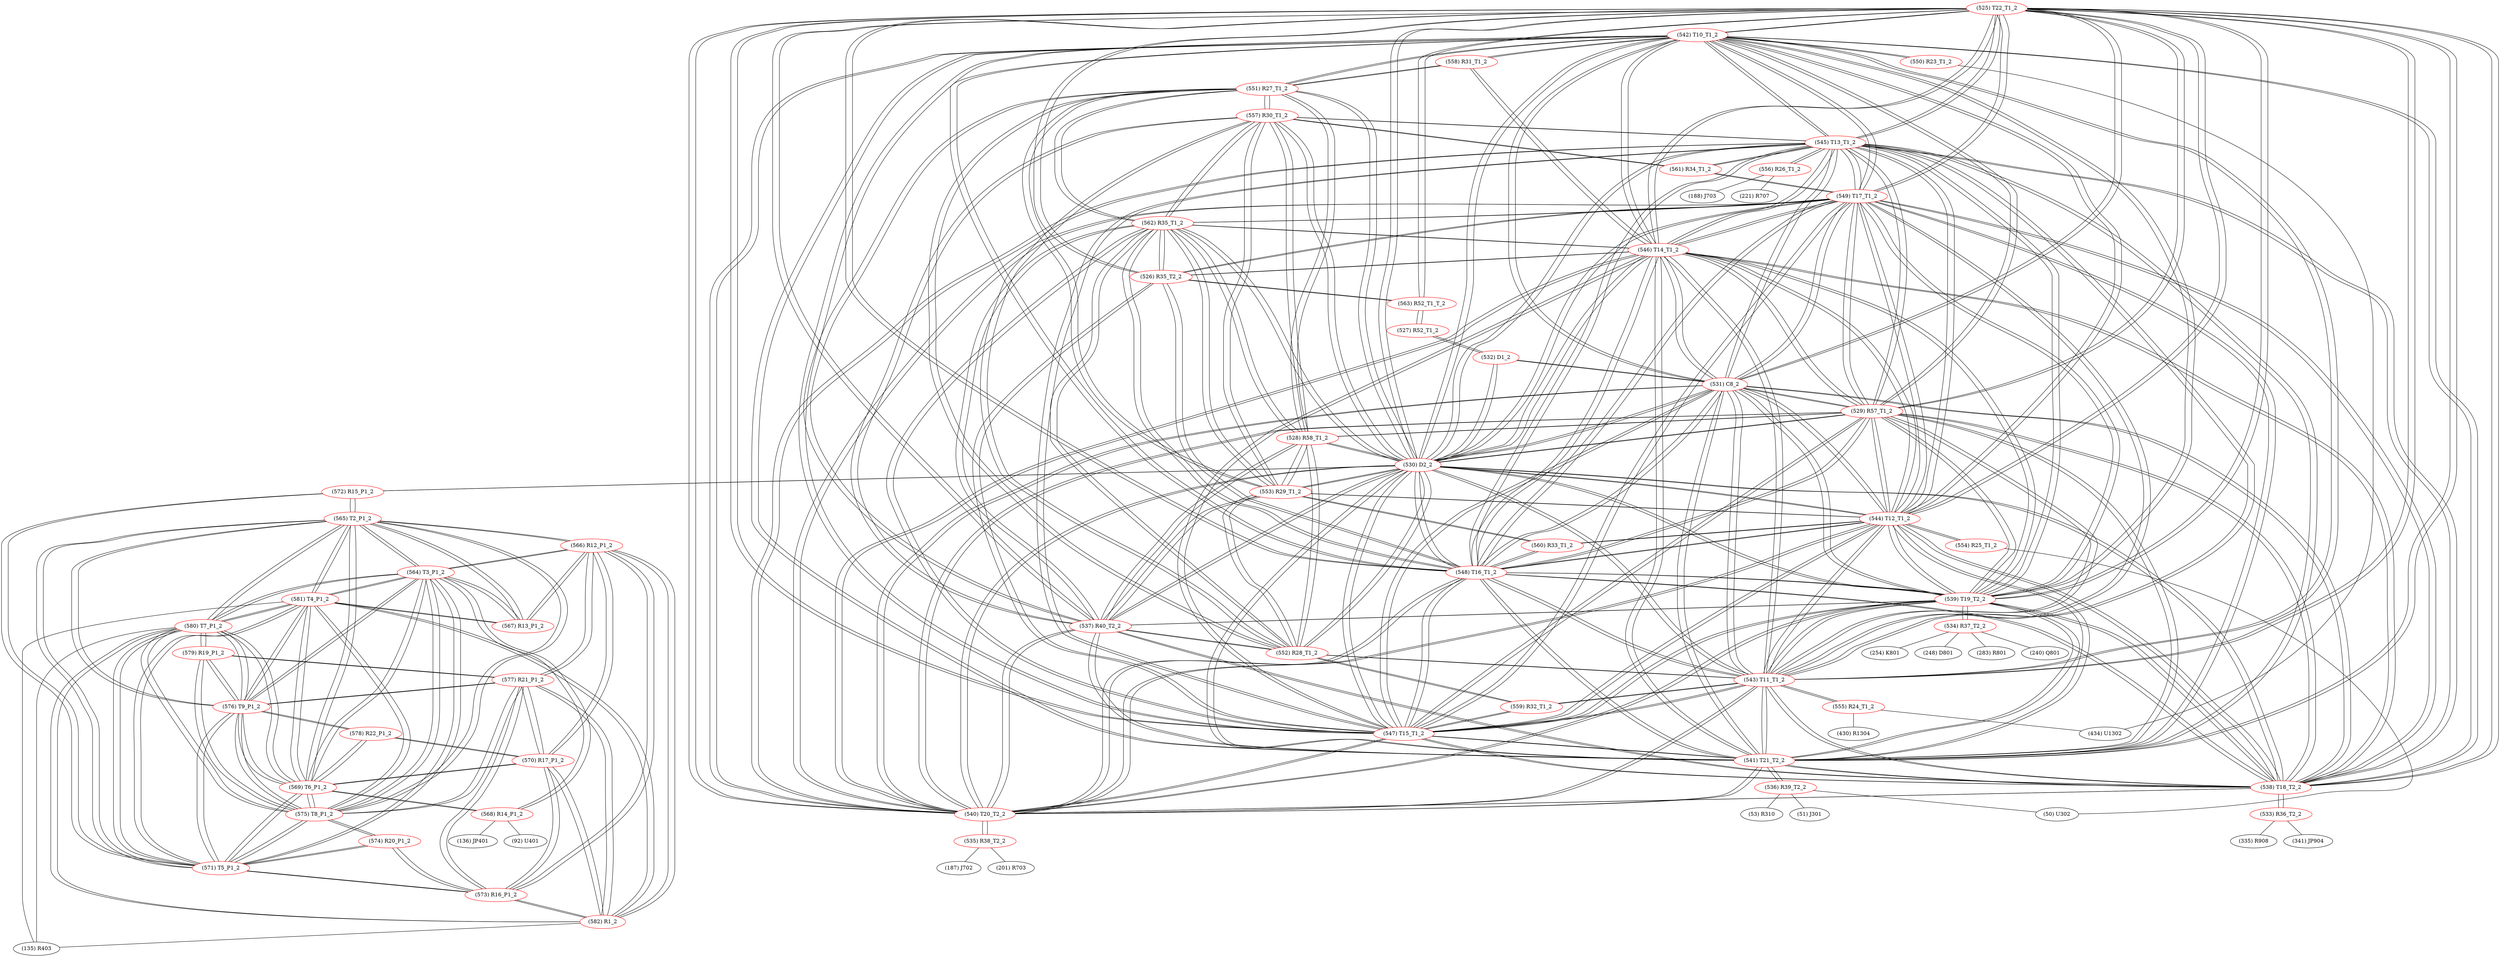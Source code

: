 graph {
	525 [label="(525) T22_T1_2" color=red]
	542 [label="(542) T10_T1_2"]
	543 [label="(543) T11_T1_2"]
	544 [label="(544) T12_T1_2"]
	545 [label="(545) T13_T1_2"]
	540 [label="(540) T20_T2_2"]
	546 [label="(546) T14_T1_2"]
	547 [label="(547) T15_T1_2"]
	538 [label="(538) T18_T2_2"]
	541 [label="(541) T21_T2_2"]
	539 [label="(539) T19_T2_2"]
	531 [label="(531) C8_2"]
	548 [label="(548) T16_T1_2"]
	549 [label="(549) T17_T1_2"]
	530 [label="(530) D2_2"]
	529 [label="(529) R57_T1_2"]
	526 [label="(526) R35_T2_2"]
	563 [label="(563) R52_T1_T_2"]
	537 [label="(537) R40_T2_2"]
	526 [label="(526) R35_T2_2" color=red]
	563 [label="(563) R52_T1_T_2"]
	525 [label="(525) T22_T1_2"]
	546 [label="(546) T14_T1_2"]
	547 [label="(547) T15_T1_2"]
	549 [label="(549) T17_T1_2"]
	548 [label="(548) T16_T1_2"]
	562 [label="(562) R35_T1_2"]
	527 [label="(527) R52_T1_2" color=red]
	532 [label="(532) D1_2"]
	563 [label="(563) R52_T1_T_2"]
	528 [label="(528) R58_T1_2" color=red]
	530 [label="(530) D2_2"]
	537 [label="(537) R40_T2_2"]
	551 [label="(551) R27_T1_2"]
	552 [label="(552) R28_T1_2"]
	553 [label="(553) R29_T1_2"]
	557 [label="(557) R30_T1_2"]
	562 [label="(562) R35_T1_2"]
	529 [label="(529) R57_T1_2"]
	529 [label="(529) R57_T1_2" color=red]
	542 [label="(542) T10_T1_2"]
	543 [label="(543) T11_T1_2"]
	544 [label="(544) T12_T1_2"]
	545 [label="(545) T13_T1_2"]
	540 [label="(540) T20_T2_2"]
	546 [label="(546) T14_T1_2"]
	547 [label="(547) T15_T1_2"]
	538 [label="(538) T18_T2_2"]
	541 [label="(541) T21_T2_2"]
	539 [label="(539) T19_T2_2"]
	531 [label="(531) C8_2"]
	548 [label="(548) T16_T1_2"]
	549 [label="(549) T17_T1_2"]
	530 [label="(530) D2_2"]
	525 [label="(525) T22_T1_2"]
	528 [label="(528) R58_T1_2"]
	530 [label="(530) D2_2" color=red]
	528 [label="(528) R58_T1_2"]
	537 [label="(537) R40_T2_2"]
	551 [label="(551) R27_T1_2"]
	552 [label="(552) R28_T1_2"]
	553 [label="(553) R29_T1_2"]
	557 [label="(557) R30_T1_2"]
	562 [label="(562) R35_T1_2"]
	542 [label="(542) T10_T1_2"]
	543 [label="(543) T11_T1_2"]
	544 [label="(544) T12_T1_2"]
	545 [label="(545) T13_T1_2"]
	540 [label="(540) T20_T2_2"]
	546 [label="(546) T14_T1_2"]
	547 [label="(547) T15_T1_2"]
	538 [label="(538) T18_T2_2"]
	541 [label="(541) T21_T2_2"]
	539 [label="(539) T19_T2_2"]
	531 [label="(531) C8_2"]
	548 [label="(548) T16_T1_2"]
	549 [label="(549) T17_T1_2"]
	525 [label="(525) T22_T1_2"]
	529 [label="(529) R57_T1_2"]
	532 [label="(532) D1_2"]
	572 [label="(572) R15_P1_2"]
	531 [label="(531) C8_2" color=red]
	542 [label="(542) T10_T1_2"]
	543 [label="(543) T11_T1_2"]
	544 [label="(544) T12_T1_2"]
	545 [label="(545) T13_T1_2"]
	540 [label="(540) T20_T2_2"]
	546 [label="(546) T14_T1_2"]
	547 [label="(547) T15_T1_2"]
	538 [label="(538) T18_T2_2"]
	541 [label="(541) T21_T2_2"]
	539 [label="(539) T19_T2_2"]
	548 [label="(548) T16_T1_2"]
	549 [label="(549) T17_T1_2"]
	530 [label="(530) D2_2"]
	525 [label="(525) T22_T1_2"]
	529 [label="(529) R57_T1_2"]
	532 [label="(532) D1_2"]
	532 [label="(532) D1_2" color=red]
	530 [label="(530) D2_2"]
	531 [label="(531) C8_2"]
	527 [label="(527) R52_T1_2"]
	533 [label="(533) R36_T2_2" color=red]
	335 [label="(335) R908"]
	341 [label="(341) JP904"]
	538 [label="(538) T18_T2_2"]
	534 [label="(534) R37_T2_2" color=red]
	254 [label="(254) K801"]
	248 [label="(248) D801"]
	283 [label="(283) R801"]
	240 [label="(240) Q801"]
	539 [label="(539) T19_T2_2"]
	535 [label="(535) R38_T2_2" color=red]
	187 [label="(187) J702"]
	201 [label="(201) R703"]
	540 [label="(540) T20_T2_2"]
	536 [label="(536) R39_T2_2" color=red]
	51 [label="(51) J301"]
	50 [label="(50) U302"]
	53 [label="(53) R310"]
	541 [label="(541) T21_T2_2"]
	537 [label="(537) R40_T2_2" color=red]
	530 [label="(530) D2_2"]
	528 [label="(528) R58_T1_2"]
	551 [label="(551) R27_T1_2"]
	552 [label="(552) R28_T1_2"]
	553 [label="(553) R29_T1_2"]
	557 [label="(557) R30_T1_2"]
	562 [label="(562) R35_T1_2"]
	540 [label="(540) T20_T2_2"]
	541 [label="(541) T21_T2_2"]
	539 [label="(539) T19_T2_2"]
	525 [label="(525) T22_T1_2"]
	538 [label="(538) T18_T2_2"]
	538 [label="(538) T18_T2_2" color=red]
	542 [label="(542) T10_T1_2"]
	543 [label="(543) T11_T1_2"]
	544 [label="(544) T12_T1_2"]
	545 [label="(545) T13_T1_2"]
	540 [label="(540) T20_T2_2"]
	546 [label="(546) T14_T1_2"]
	547 [label="(547) T15_T1_2"]
	541 [label="(541) T21_T2_2"]
	539 [label="(539) T19_T2_2"]
	531 [label="(531) C8_2"]
	548 [label="(548) T16_T1_2"]
	549 [label="(549) T17_T1_2"]
	530 [label="(530) D2_2"]
	525 [label="(525) T22_T1_2"]
	529 [label="(529) R57_T1_2"]
	537 [label="(537) R40_T2_2"]
	533 [label="(533) R36_T2_2"]
	539 [label="(539) T19_T2_2" color=red]
	542 [label="(542) T10_T1_2"]
	543 [label="(543) T11_T1_2"]
	544 [label="(544) T12_T1_2"]
	545 [label="(545) T13_T1_2"]
	540 [label="(540) T20_T2_2"]
	546 [label="(546) T14_T1_2"]
	547 [label="(547) T15_T1_2"]
	538 [label="(538) T18_T2_2"]
	541 [label="(541) T21_T2_2"]
	531 [label="(531) C8_2"]
	548 [label="(548) T16_T1_2"]
	549 [label="(549) T17_T1_2"]
	530 [label="(530) D2_2"]
	525 [label="(525) T22_T1_2"]
	529 [label="(529) R57_T1_2"]
	537 [label="(537) R40_T2_2"]
	534 [label="(534) R37_T2_2"]
	540 [label="(540) T20_T2_2" color=red]
	542 [label="(542) T10_T1_2"]
	543 [label="(543) T11_T1_2"]
	544 [label="(544) T12_T1_2"]
	545 [label="(545) T13_T1_2"]
	546 [label="(546) T14_T1_2"]
	547 [label="(547) T15_T1_2"]
	538 [label="(538) T18_T2_2"]
	541 [label="(541) T21_T2_2"]
	539 [label="(539) T19_T2_2"]
	531 [label="(531) C8_2"]
	548 [label="(548) T16_T1_2"]
	549 [label="(549) T17_T1_2"]
	530 [label="(530) D2_2"]
	525 [label="(525) T22_T1_2"]
	529 [label="(529) R57_T1_2"]
	537 [label="(537) R40_T2_2"]
	535 [label="(535) R38_T2_2"]
	541 [label="(541) T21_T2_2" color=red]
	542 [label="(542) T10_T1_2"]
	543 [label="(543) T11_T1_2"]
	544 [label="(544) T12_T1_2"]
	545 [label="(545) T13_T1_2"]
	540 [label="(540) T20_T2_2"]
	546 [label="(546) T14_T1_2"]
	547 [label="(547) T15_T1_2"]
	538 [label="(538) T18_T2_2"]
	539 [label="(539) T19_T2_2"]
	531 [label="(531) C8_2"]
	548 [label="(548) T16_T1_2"]
	549 [label="(549) T17_T1_2"]
	530 [label="(530) D2_2"]
	525 [label="(525) T22_T1_2"]
	529 [label="(529) R57_T1_2"]
	537 [label="(537) R40_T2_2"]
	536 [label="(536) R39_T2_2"]
	542 [label="(542) T10_T1_2" color=red]
	543 [label="(543) T11_T1_2"]
	544 [label="(544) T12_T1_2"]
	545 [label="(545) T13_T1_2"]
	540 [label="(540) T20_T2_2"]
	546 [label="(546) T14_T1_2"]
	547 [label="(547) T15_T1_2"]
	538 [label="(538) T18_T2_2"]
	541 [label="(541) T21_T2_2"]
	539 [label="(539) T19_T2_2"]
	531 [label="(531) C8_2"]
	548 [label="(548) T16_T1_2"]
	549 [label="(549) T17_T1_2"]
	530 [label="(530) D2_2"]
	525 [label="(525) T22_T1_2"]
	529 [label="(529) R57_T1_2"]
	550 [label="(550) R23_T1_2"]
	558 [label="(558) R31_T1_2"]
	551 [label="(551) R27_T1_2"]
	543 [label="(543) T11_T1_2" color=red]
	542 [label="(542) T10_T1_2"]
	544 [label="(544) T12_T1_2"]
	545 [label="(545) T13_T1_2"]
	540 [label="(540) T20_T2_2"]
	546 [label="(546) T14_T1_2"]
	547 [label="(547) T15_T1_2"]
	538 [label="(538) T18_T2_2"]
	541 [label="(541) T21_T2_2"]
	539 [label="(539) T19_T2_2"]
	531 [label="(531) C8_2"]
	548 [label="(548) T16_T1_2"]
	549 [label="(549) T17_T1_2"]
	530 [label="(530) D2_2"]
	525 [label="(525) T22_T1_2"]
	529 [label="(529) R57_T1_2"]
	555 [label="(555) R24_T1_2"]
	559 [label="(559) R32_T1_2"]
	552 [label="(552) R28_T1_2"]
	544 [label="(544) T12_T1_2" color=red]
	542 [label="(542) T10_T1_2"]
	543 [label="(543) T11_T1_2"]
	545 [label="(545) T13_T1_2"]
	540 [label="(540) T20_T2_2"]
	546 [label="(546) T14_T1_2"]
	547 [label="(547) T15_T1_2"]
	538 [label="(538) T18_T2_2"]
	541 [label="(541) T21_T2_2"]
	539 [label="(539) T19_T2_2"]
	531 [label="(531) C8_2"]
	548 [label="(548) T16_T1_2"]
	549 [label="(549) T17_T1_2"]
	530 [label="(530) D2_2"]
	525 [label="(525) T22_T1_2"]
	529 [label="(529) R57_T1_2"]
	560 [label="(560) R33_T1_2"]
	553 [label="(553) R29_T1_2"]
	554 [label="(554) R25_T1_2"]
	545 [label="(545) T13_T1_2" color=red]
	542 [label="(542) T10_T1_2"]
	543 [label="(543) T11_T1_2"]
	544 [label="(544) T12_T1_2"]
	540 [label="(540) T20_T2_2"]
	546 [label="(546) T14_T1_2"]
	547 [label="(547) T15_T1_2"]
	538 [label="(538) T18_T2_2"]
	541 [label="(541) T21_T2_2"]
	539 [label="(539) T19_T2_2"]
	531 [label="(531) C8_2"]
	548 [label="(548) T16_T1_2"]
	549 [label="(549) T17_T1_2"]
	530 [label="(530) D2_2"]
	525 [label="(525) T22_T1_2"]
	529 [label="(529) R57_T1_2"]
	561 [label="(561) R34_T1_2"]
	557 [label="(557) R30_T1_2"]
	556 [label="(556) R26_T1_2"]
	546 [label="(546) T14_T1_2" color=red]
	542 [label="(542) T10_T1_2"]
	543 [label="(543) T11_T1_2"]
	544 [label="(544) T12_T1_2"]
	545 [label="(545) T13_T1_2"]
	540 [label="(540) T20_T2_2"]
	547 [label="(547) T15_T1_2"]
	538 [label="(538) T18_T2_2"]
	541 [label="(541) T21_T2_2"]
	539 [label="(539) T19_T2_2"]
	531 [label="(531) C8_2"]
	548 [label="(548) T16_T1_2"]
	549 [label="(549) T17_T1_2"]
	530 [label="(530) D2_2"]
	525 [label="(525) T22_T1_2"]
	529 [label="(529) R57_T1_2"]
	562 [label="(562) R35_T1_2"]
	526 [label="(526) R35_T2_2"]
	558 [label="(558) R31_T1_2"]
	547 [label="(547) T15_T1_2" color=red]
	542 [label="(542) T10_T1_2"]
	543 [label="(543) T11_T1_2"]
	544 [label="(544) T12_T1_2"]
	545 [label="(545) T13_T1_2"]
	540 [label="(540) T20_T2_2"]
	546 [label="(546) T14_T1_2"]
	538 [label="(538) T18_T2_2"]
	541 [label="(541) T21_T2_2"]
	539 [label="(539) T19_T2_2"]
	531 [label="(531) C8_2"]
	548 [label="(548) T16_T1_2"]
	549 [label="(549) T17_T1_2"]
	530 [label="(530) D2_2"]
	525 [label="(525) T22_T1_2"]
	529 [label="(529) R57_T1_2"]
	562 [label="(562) R35_T1_2"]
	526 [label="(526) R35_T2_2"]
	559 [label="(559) R32_T1_2"]
	548 [label="(548) T16_T1_2" color=red]
	542 [label="(542) T10_T1_2"]
	543 [label="(543) T11_T1_2"]
	544 [label="(544) T12_T1_2"]
	545 [label="(545) T13_T1_2"]
	540 [label="(540) T20_T2_2"]
	546 [label="(546) T14_T1_2"]
	547 [label="(547) T15_T1_2"]
	538 [label="(538) T18_T2_2"]
	541 [label="(541) T21_T2_2"]
	539 [label="(539) T19_T2_2"]
	531 [label="(531) C8_2"]
	549 [label="(549) T17_T1_2"]
	530 [label="(530) D2_2"]
	525 [label="(525) T22_T1_2"]
	529 [label="(529) R57_T1_2"]
	562 [label="(562) R35_T1_2"]
	526 [label="(526) R35_T2_2"]
	560 [label="(560) R33_T1_2"]
	549 [label="(549) T17_T1_2" color=red]
	542 [label="(542) T10_T1_2"]
	543 [label="(543) T11_T1_2"]
	544 [label="(544) T12_T1_2"]
	545 [label="(545) T13_T1_2"]
	540 [label="(540) T20_T2_2"]
	546 [label="(546) T14_T1_2"]
	547 [label="(547) T15_T1_2"]
	538 [label="(538) T18_T2_2"]
	541 [label="(541) T21_T2_2"]
	539 [label="(539) T19_T2_2"]
	531 [label="(531) C8_2"]
	548 [label="(548) T16_T1_2"]
	530 [label="(530) D2_2"]
	525 [label="(525) T22_T1_2"]
	529 [label="(529) R57_T1_2"]
	562 [label="(562) R35_T1_2"]
	526 [label="(526) R35_T2_2"]
	561 [label="(561) R34_T1_2"]
	550 [label="(550) R23_T1_2" color=red]
	434 [label="(434) U1302"]
	542 [label="(542) T10_T1_2"]
	551 [label="(551) R27_T1_2" color=red]
	530 [label="(530) D2_2"]
	528 [label="(528) R58_T1_2"]
	537 [label="(537) R40_T2_2"]
	552 [label="(552) R28_T1_2"]
	553 [label="(553) R29_T1_2"]
	557 [label="(557) R30_T1_2"]
	562 [label="(562) R35_T1_2"]
	558 [label="(558) R31_T1_2"]
	542 [label="(542) T10_T1_2"]
	552 [label="(552) R28_T1_2" color=red]
	530 [label="(530) D2_2"]
	528 [label="(528) R58_T1_2"]
	537 [label="(537) R40_T2_2"]
	551 [label="(551) R27_T1_2"]
	553 [label="(553) R29_T1_2"]
	557 [label="(557) R30_T1_2"]
	562 [label="(562) R35_T1_2"]
	559 [label="(559) R32_T1_2"]
	543 [label="(543) T11_T1_2"]
	553 [label="(553) R29_T1_2" color=red]
	530 [label="(530) D2_2"]
	528 [label="(528) R58_T1_2"]
	537 [label="(537) R40_T2_2"]
	551 [label="(551) R27_T1_2"]
	552 [label="(552) R28_T1_2"]
	557 [label="(557) R30_T1_2"]
	562 [label="(562) R35_T1_2"]
	560 [label="(560) R33_T1_2"]
	544 [label="(544) T12_T1_2"]
	554 [label="(554) R25_T1_2" color=red]
	50 [label="(50) U302"]
	544 [label="(544) T12_T1_2"]
	555 [label="(555) R24_T1_2" color=red]
	434 [label="(434) U1302"]
	430 [label="(430) R1304"]
	543 [label="(543) T11_T1_2"]
	556 [label="(556) R26_T1_2" color=red]
	188 [label="(188) J703"]
	221 [label="(221) R707"]
	545 [label="(545) T13_T1_2"]
	557 [label="(557) R30_T1_2" color=red]
	530 [label="(530) D2_2"]
	528 [label="(528) R58_T1_2"]
	537 [label="(537) R40_T2_2"]
	551 [label="(551) R27_T1_2"]
	552 [label="(552) R28_T1_2"]
	553 [label="(553) R29_T1_2"]
	562 [label="(562) R35_T1_2"]
	545 [label="(545) T13_T1_2"]
	561 [label="(561) R34_T1_2"]
	558 [label="(558) R31_T1_2" color=red]
	551 [label="(551) R27_T1_2"]
	542 [label="(542) T10_T1_2"]
	546 [label="(546) T14_T1_2"]
	559 [label="(559) R32_T1_2" color=red]
	547 [label="(547) T15_T1_2"]
	543 [label="(543) T11_T1_2"]
	552 [label="(552) R28_T1_2"]
	560 [label="(560) R33_T1_2" color=red]
	548 [label="(548) T16_T1_2"]
	553 [label="(553) R29_T1_2"]
	544 [label="(544) T12_T1_2"]
	561 [label="(561) R34_T1_2" color=red]
	549 [label="(549) T17_T1_2"]
	545 [label="(545) T13_T1_2"]
	557 [label="(557) R30_T1_2"]
	562 [label="(562) R35_T1_2" color=red]
	530 [label="(530) D2_2"]
	528 [label="(528) R58_T1_2"]
	537 [label="(537) R40_T2_2"]
	551 [label="(551) R27_T1_2"]
	552 [label="(552) R28_T1_2"]
	553 [label="(553) R29_T1_2"]
	557 [label="(557) R30_T1_2"]
	546 [label="(546) T14_T1_2"]
	547 [label="(547) T15_T1_2"]
	549 [label="(549) T17_T1_2"]
	548 [label="(548) T16_T1_2"]
	526 [label="(526) R35_T2_2"]
	563 [label="(563) R52_T1_T_2" color=red]
	526 [label="(526) R35_T2_2"]
	525 [label="(525) T22_T1_2"]
	527 [label="(527) R52_T1_2"]
	564 [label="(564) T3_P1_2" color=red]
	581 [label="(581) T4_P1_2"]
	580 [label="(580) T7_P1_2"]
	571 [label="(571) T5_P1_2"]
	576 [label="(576) T9_P1_2"]
	575 [label="(575) T8_P1_2"]
	569 [label="(569) T6_P1_2"]
	565 [label="(565) T2_P1_2"]
	568 [label="(568) R14_P1_2"]
	567 [label="(567) R13_P1_2"]
	566 [label="(566) R12_P1_2"]
	565 [label="(565) T2_P1_2" color=red]
	564 [label="(564) T3_P1_2"]
	581 [label="(581) T4_P1_2"]
	580 [label="(580) T7_P1_2"]
	571 [label="(571) T5_P1_2"]
	576 [label="(576) T9_P1_2"]
	575 [label="(575) T8_P1_2"]
	569 [label="(569) T6_P1_2"]
	567 [label="(567) R13_P1_2"]
	566 [label="(566) R12_P1_2"]
	572 [label="(572) R15_P1_2"]
	566 [label="(566) R12_P1_2" color=red]
	577 [label="(577) R21_P1_2"]
	573 [label="(573) R16_P1_2"]
	570 [label="(570) R17_P1_2"]
	582 [label="(582) R1_2"]
	567 [label="(567) R13_P1_2"]
	564 [label="(564) T3_P1_2"]
	565 [label="(565) T2_P1_2"]
	567 [label="(567) R13_P1_2" color=red]
	581 [label="(581) T4_P1_2"]
	564 [label="(564) T3_P1_2"]
	566 [label="(566) R12_P1_2"]
	565 [label="(565) T2_P1_2"]
	568 [label="(568) R14_P1_2" color=red]
	136 [label="(136) JP401"]
	92 [label="(92) U401"]
	564 [label="(564) T3_P1_2"]
	569 [label="(569) T6_P1_2"]
	569 [label="(569) T6_P1_2" color=red]
	564 [label="(564) T3_P1_2"]
	581 [label="(581) T4_P1_2"]
	580 [label="(580) T7_P1_2"]
	571 [label="(571) T5_P1_2"]
	576 [label="(576) T9_P1_2"]
	575 [label="(575) T8_P1_2"]
	565 [label="(565) T2_P1_2"]
	568 [label="(568) R14_P1_2"]
	578 [label="(578) R22_P1_2"]
	570 [label="(570) R17_P1_2"]
	570 [label="(570) R17_P1_2" color=red]
	577 [label="(577) R21_P1_2"]
	573 [label="(573) R16_P1_2"]
	566 [label="(566) R12_P1_2"]
	582 [label="(582) R1_2"]
	578 [label="(578) R22_P1_2"]
	569 [label="(569) T6_P1_2"]
	571 [label="(571) T5_P1_2" color=red]
	564 [label="(564) T3_P1_2"]
	581 [label="(581) T4_P1_2"]
	580 [label="(580) T7_P1_2"]
	576 [label="(576) T9_P1_2"]
	575 [label="(575) T8_P1_2"]
	569 [label="(569) T6_P1_2"]
	565 [label="(565) T2_P1_2"]
	572 [label="(572) R15_P1_2"]
	573 [label="(573) R16_P1_2"]
	574 [label="(574) R20_P1_2"]
	572 [label="(572) R15_P1_2" color=red]
	530 [label="(530) D2_2"]
	565 [label="(565) T2_P1_2"]
	571 [label="(571) T5_P1_2"]
	573 [label="(573) R16_P1_2" color=red]
	577 [label="(577) R21_P1_2"]
	566 [label="(566) R12_P1_2"]
	570 [label="(570) R17_P1_2"]
	582 [label="(582) R1_2"]
	571 [label="(571) T5_P1_2"]
	574 [label="(574) R20_P1_2"]
	574 [label="(574) R20_P1_2" color=red]
	575 [label="(575) T8_P1_2"]
	573 [label="(573) R16_P1_2"]
	571 [label="(571) T5_P1_2"]
	575 [label="(575) T8_P1_2" color=red]
	564 [label="(564) T3_P1_2"]
	581 [label="(581) T4_P1_2"]
	580 [label="(580) T7_P1_2"]
	571 [label="(571) T5_P1_2"]
	576 [label="(576) T9_P1_2"]
	569 [label="(569) T6_P1_2"]
	565 [label="(565) T2_P1_2"]
	577 [label="(577) R21_P1_2"]
	579 [label="(579) R19_P1_2"]
	574 [label="(574) R20_P1_2"]
	576 [label="(576) T9_P1_2" color=red]
	578 [label="(578) R22_P1_2"]
	564 [label="(564) T3_P1_2"]
	581 [label="(581) T4_P1_2"]
	580 [label="(580) T7_P1_2"]
	571 [label="(571) T5_P1_2"]
	575 [label="(575) T8_P1_2"]
	569 [label="(569) T6_P1_2"]
	565 [label="(565) T2_P1_2"]
	577 [label="(577) R21_P1_2"]
	579 [label="(579) R19_P1_2"]
	577 [label="(577) R21_P1_2" color=red]
	573 [label="(573) R16_P1_2"]
	566 [label="(566) R12_P1_2"]
	570 [label="(570) R17_P1_2"]
	582 [label="(582) R1_2"]
	576 [label="(576) T9_P1_2"]
	575 [label="(575) T8_P1_2"]
	579 [label="(579) R19_P1_2"]
	578 [label="(578) R22_P1_2" color=red]
	576 [label="(576) T9_P1_2"]
	569 [label="(569) T6_P1_2"]
	570 [label="(570) R17_P1_2"]
	579 [label="(579) R19_P1_2" color=red]
	576 [label="(576) T9_P1_2"]
	577 [label="(577) R21_P1_2"]
	575 [label="(575) T8_P1_2"]
	580 [label="(580) T7_P1_2"]
	580 [label="(580) T7_P1_2" color=red]
	564 [label="(564) T3_P1_2"]
	581 [label="(581) T4_P1_2"]
	571 [label="(571) T5_P1_2"]
	576 [label="(576) T9_P1_2"]
	575 [label="(575) T8_P1_2"]
	569 [label="(569) T6_P1_2"]
	565 [label="(565) T2_P1_2"]
	582 [label="(582) R1_2"]
	135 [label="(135) R403"]
	579 [label="(579) R19_P1_2"]
	581 [label="(581) T4_P1_2" color=red]
	564 [label="(564) T3_P1_2"]
	580 [label="(580) T7_P1_2"]
	571 [label="(571) T5_P1_2"]
	576 [label="(576) T9_P1_2"]
	575 [label="(575) T8_P1_2"]
	569 [label="(569) T6_P1_2"]
	565 [label="(565) T2_P1_2"]
	567 [label="(567) R13_P1_2"]
	582 [label="(582) R1_2"]
	135 [label="(135) R403"]
	582 [label="(582) R1_2" color=red]
	581 [label="(581) T4_P1_2"]
	580 [label="(580) T7_P1_2"]
	135 [label="(135) R403"]
	577 [label="(577) R21_P1_2"]
	573 [label="(573) R16_P1_2"]
	566 [label="(566) R12_P1_2"]
	570 [label="(570) R17_P1_2"]
	525 -- 542
	525 -- 543
	525 -- 544
	525 -- 545
	525 -- 540
	525 -- 546
	525 -- 547
	525 -- 538
	525 -- 541
	525 -- 539
	525 -- 531
	525 -- 548
	525 -- 549
	525 -- 530
	525 -- 529
	525 -- 526
	525 -- 563
	525 -- 537
	526 -- 563
	526 -- 525
	526 -- 546
	526 -- 547
	526 -- 549
	526 -- 548
	526 -- 562
	527 -- 532
	527 -- 563
	528 -- 530
	528 -- 537
	528 -- 551
	528 -- 552
	528 -- 553
	528 -- 557
	528 -- 562
	528 -- 529
	529 -- 542
	529 -- 543
	529 -- 544
	529 -- 545
	529 -- 540
	529 -- 546
	529 -- 547
	529 -- 538
	529 -- 541
	529 -- 539
	529 -- 531
	529 -- 548
	529 -- 549
	529 -- 530
	529 -- 525
	529 -- 528
	530 -- 528
	530 -- 537
	530 -- 551
	530 -- 552
	530 -- 553
	530 -- 557
	530 -- 562
	530 -- 542
	530 -- 543
	530 -- 544
	530 -- 545
	530 -- 540
	530 -- 546
	530 -- 547
	530 -- 538
	530 -- 541
	530 -- 539
	530 -- 531
	530 -- 548
	530 -- 549
	530 -- 525
	530 -- 529
	530 -- 532
	530 -- 572
	531 -- 542
	531 -- 543
	531 -- 544
	531 -- 545
	531 -- 540
	531 -- 546
	531 -- 547
	531 -- 538
	531 -- 541
	531 -- 539
	531 -- 548
	531 -- 549
	531 -- 530
	531 -- 525
	531 -- 529
	531 -- 532
	532 -- 530
	532 -- 531
	532 -- 527
	533 -- 335
	533 -- 341
	533 -- 538
	534 -- 254
	534 -- 248
	534 -- 283
	534 -- 240
	534 -- 539
	535 -- 187
	535 -- 201
	535 -- 540
	536 -- 51
	536 -- 50
	536 -- 53
	536 -- 541
	537 -- 530
	537 -- 528
	537 -- 551
	537 -- 552
	537 -- 553
	537 -- 557
	537 -- 562
	537 -- 540
	537 -- 541
	537 -- 539
	537 -- 525
	537 -- 538
	538 -- 542
	538 -- 543
	538 -- 544
	538 -- 545
	538 -- 540
	538 -- 546
	538 -- 547
	538 -- 541
	538 -- 539
	538 -- 531
	538 -- 548
	538 -- 549
	538 -- 530
	538 -- 525
	538 -- 529
	538 -- 537
	538 -- 533
	539 -- 542
	539 -- 543
	539 -- 544
	539 -- 545
	539 -- 540
	539 -- 546
	539 -- 547
	539 -- 538
	539 -- 541
	539 -- 531
	539 -- 548
	539 -- 549
	539 -- 530
	539 -- 525
	539 -- 529
	539 -- 537
	539 -- 534
	540 -- 542
	540 -- 543
	540 -- 544
	540 -- 545
	540 -- 546
	540 -- 547
	540 -- 538
	540 -- 541
	540 -- 539
	540 -- 531
	540 -- 548
	540 -- 549
	540 -- 530
	540 -- 525
	540 -- 529
	540 -- 537
	540 -- 535
	541 -- 542
	541 -- 543
	541 -- 544
	541 -- 545
	541 -- 540
	541 -- 546
	541 -- 547
	541 -- 538
	541 -- 539
	541 -- 531
	541 -- 548
	541 -- 549
	541 -- 530
	541 -- 525
	541 -- 529
	541 -- 537
	541 -- 536
	542 -- 543
	542 -- 544
	542 -- 545
	542 -- 540
	542 -- 546
	542 -- 547
	542 -- 538
	542 -- 541
	542 -- 539
	542 -- 531
	542 -- 548
	542 -- 549
	542 -- 530
	542 -- 525
	542 -- 529
	542 -- 550
	542 -- 558
	542 -- 551
	543 -- 542
	543 -- 544
	543 -- 545
	543 -- 540
	543 -- 546
	543 -- 547
	543 -- 538
	543 -- 541
	543 -- 539
	543 -- 531
	543 -- 548
	543 -- 549
	543 -- 530
	543 -- 525
	543 -- 529
	543 -- 555
	543 -- 559
	543 -- 552
	544 -- 542
	544 -- 543
	544 -- 545
	544 -- 540
	544 -- 546
	544 -- 547
	544 -- 538
	544 -- 541
	544 -- 539
	544 -- 531
	544 -- 548
	544 -- 549
	544 -- 530
	544 -- 525
	544 -- 529
	544 -- 560
	544 -- 553
	544 -- 554
	545 -- 542
	545 -- 543
	545 -- 544
	545 -- 540
	545 -- 546
	545 -- 547
	545 -- 538
	545 -- 541
	545 -- 539
	545 -- 531
	545 -- 548
	545 -- 549
	545 -- 530
	545 -- 525
	545 -- 529
	545 -- 561
	545 -- 557
	545 -- 556
	546 -- 542
	546 -- 543
	546 -- 544
	546 -- 545
	546 -- 540
	546 -- 547
	546 -- 538
	546 -- 541
	546 -- 539
	546 -- 531
	546 -- 548
	546 -- 549
	546 -- 530
	546 -- 525
	546 -- 529
	546 -- 562
	546 -- 526
	546 -- 558
	547 -- 542
	547 -- 543
	547 -- 544
	547 -- 545
	547 -- 540
	547 -- 546
	547 -- 538
	547 -- 541
	547 -- 539
	547 -- 531
	547 -- 548
	547 -- 549
	547 -- 530
	547 -- 525
	547 -- 529
	547 -- 562
	547 -- 526
	547 -- 559
	548 -- 542
	548 -- 543
	548 -- 544
	548 -- 545
	548 -- 540
	548 -- 546
	548 -- 547
	548 -- 538
	548 -- 541
	548 -- 539
	548 -- 531
	548 -- 549
	548 -- 530
	548 -- 525
	548 -- 529
	548 -- 562
	548 -- 526
	548 -- 560
	549 -- 542
	549 -- 543
	549 -- 544
	549 -- 545
	549 -- 540
	549 -- 546
	549 -- 547
	549 -- 538
	549 -- 541
	549 -- 539
	549 -- 531
	549 -- 548
	549 -- 530
	549 -- 525
	549 -- 529
	549 -- 562
	549 -- 526
	549 -- 561
	550 -- 434
	550 -- 542
	551 -- 530
	551 -- 528
	551 -- 537
	551 -- 552
	551 -- 553
	551 -- 557
	551 -- 562
	551 -- 558
	551 -- 542
	552 -- 530
	552 -- 528
	552 -- 537
	552 -- 551
	552 -- 553
	552 -- 557
	552 -- 562
	552 -- 559
	552 -- 543
	553 -- 530
	553 -- 528
	553 -- 537
	553 -- 551
	553 -- 552
	553 -- 557
	553 -- 562
	553 -- 560
	553 -- 544
	554 -- 50
	554 -- 544
	555 -- 434
	555 -- 430
	555 -- 543
	556 -- 188
	556 -- 221
	556 -- 545
	557 -- 530
	557 -- 528
	557 -- 537
	557 -- 551
	557 -- 552
	557 -- 553
	557 -- 562
	557 -- 545
	557 -- 561
	558 -- 551
	558 -- 542
	558 -- 546
	559 -- 547
	559 -- 543
	559 -- 552
	560 -- 548
	560 -- 553
	560 -- 544
	561 -- 549
	561 -- 545
	561 -- 557
	562 -- 530
	562 -- 528
	562 -- 537
	562 -- 551
	562 -- 552
	562 -- 553
	562 -- 557
	562 -- 546
	562 -- 547
	562 -- 549
	562 -- 548
	562 -- 526
	563 -- 526
	563 -- 525
	563 -- 527
	564 -- 581
	564 -- 580
	564 -- 571
	564 -- 576
	564 -- 575
	564 -- 569
	564 -- 565
	564 -- 568
	564 -- 567
	564 -- 566
	565 -- 564
	565 -- 581
	565 -- 580
	565 -- 571
	565 -- 576
	565 -- 575
	565 -- 569
	565 -- 567
	565 -- 566
	565 -- 572
	566 -- 577
	566 -- 573
	566 -- 570
	566 -- 582
	566 -- 567
	566 -- 564
	566 -- 565
	567 -- 581
	567 -- 564
	567 -- 566
	567 -- 565
	568 -- 136
	568 -- 92
	568 -- 564
	568 -- 569
	569 -- 564
	569 -- 581
	569 -- 580
	569 -- 571
	569 -- 576
	569 -- 575
	569 -- 565
	569 -- 568
	569 -- 578
	569 -- 570
	570 -- 577
	570 -- 573
	570 -- 566
	570 -- 582
	570 -- 578
	570 -- 569
	571 -- 564
	571 -- 581
	571 -- 580
	571 -- 576
	571 -- 575
	571 -- 569
	571 -- 565
	571 -- 572
	571 -- 573
	571 -- 574
	572 -- 530
	572 -- 565
	572 -- 571
	573 -- 577
	573 -- 566
	573 -- 570
	573 -- 582
	573 -- 571
	573 -- 574
	574 -- 575
	574 -- 573
	574 -- 571
	575 -- 564
	575 -- 581
	575 -- 580
	575 -- 571
	575 -- 576
	575 -- 569
	575 -- 565
	575 -- 577
	575 -- 579
	575 -- 574
	576 -- 578
	576 -- 564
	576 -- 581
	576 -- 580
	576 -- 571
	576 -- 575
	576 -- 569
	576 -- 565
	576 -- 577
	576 -- 579
	577 -- 573
	577 -- 566
	577 -- 570
	577 -- 582
	577 -- 576
	577 -- 575
	577 -- 579
	578 -- 576
	578 -- 569
	578 -- 570
	579 -- 576
	579 -- 577
	579 -- 575
	579 -- 580
	580 -- 564
	580 -- 581
	580 -- 571
	580 -- 576
	580 -- 575
	580 -- 569
	580 -- 565
	580 -- 582
	580 -- 135
	580 -- 579
	581 -- 564
	581 -- 580
	581 -- 571
	581 -- 576
	581 -- 575
	581 -- 569
	581 -- 565
	581 -- 567
	581 -- 582
	581 -- 135
	582 -- 581
	582 -- 580
	582 -- 135
	582 -- 577
	582 -- 573
	582 -- 566
	582 -- 570
}